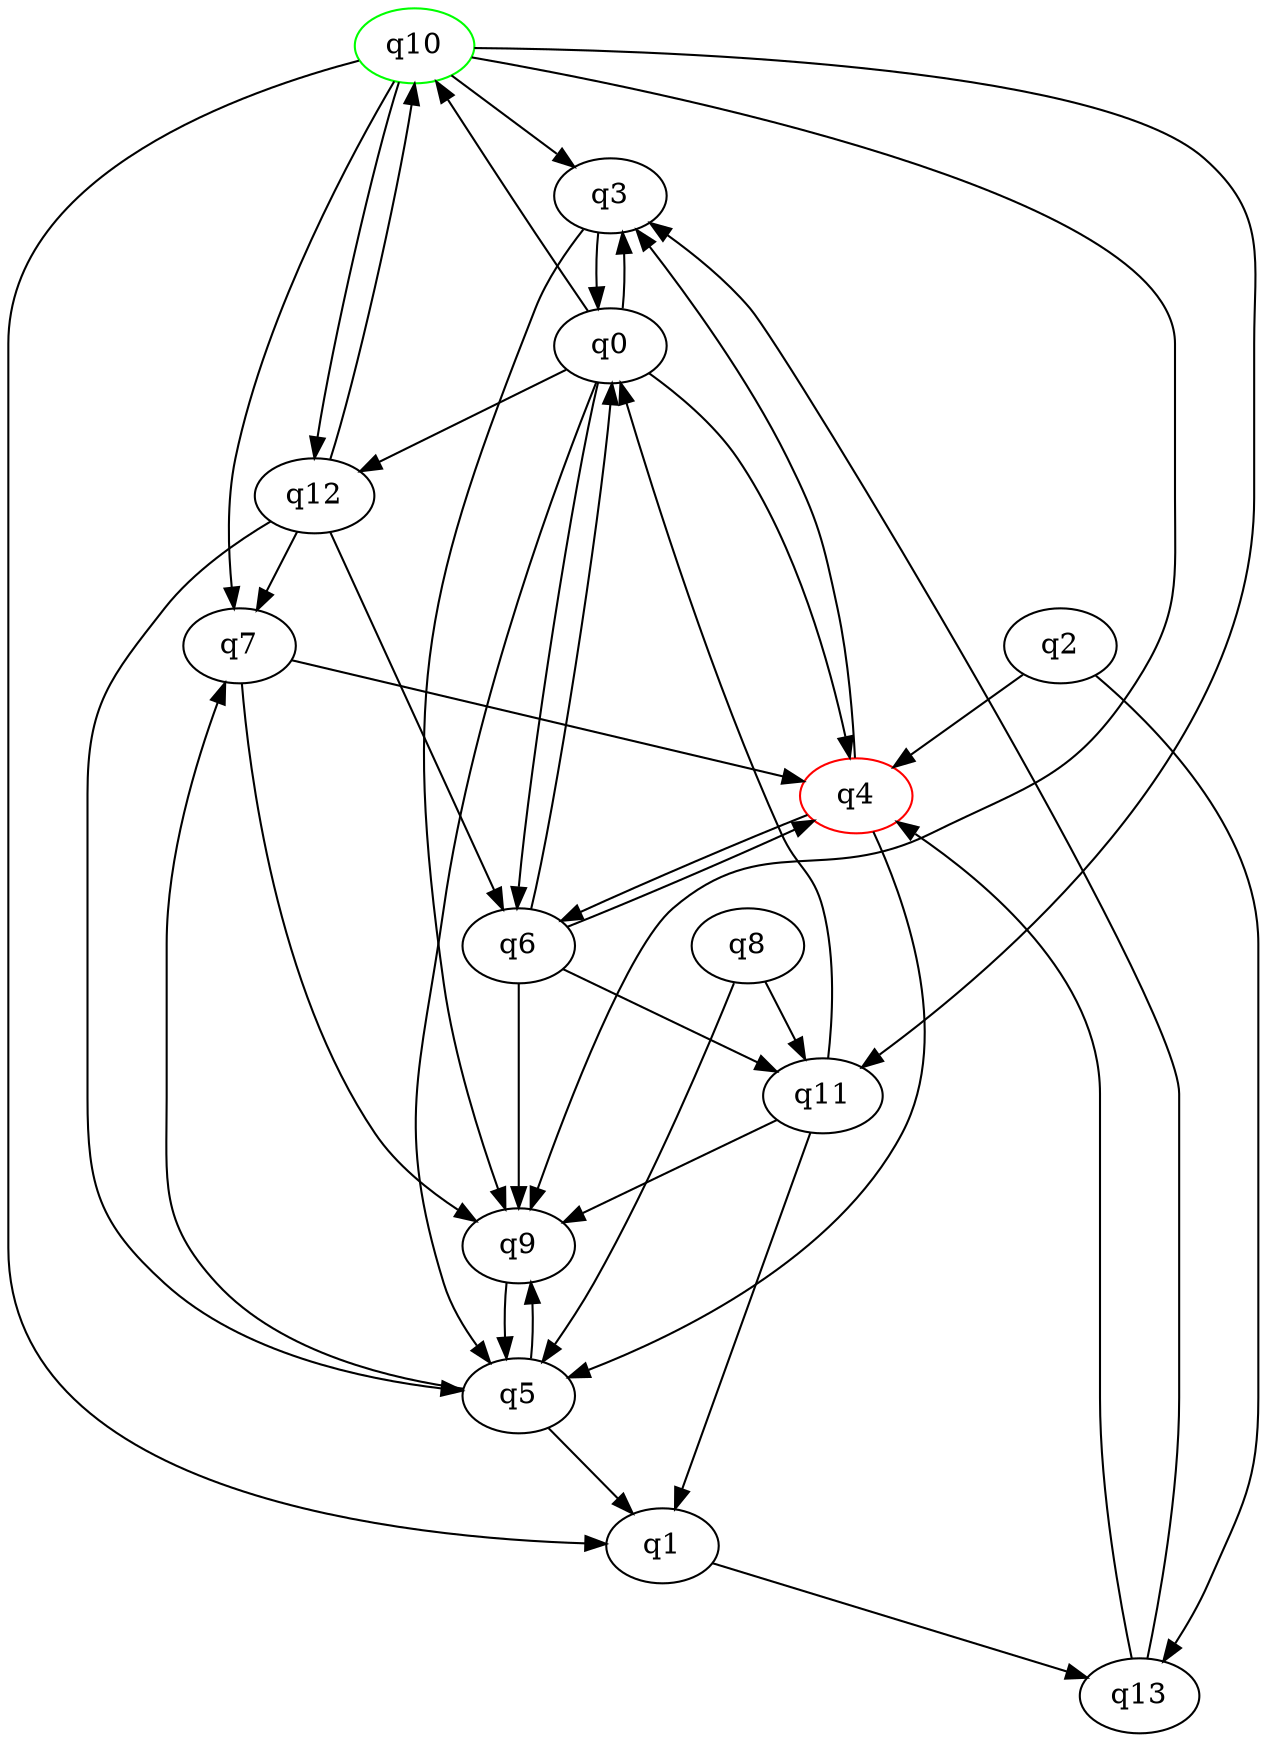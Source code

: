digraph A{
q10 [initial=1,color=green];
q4 [final=1,color=red];
q0 -> q3;
q0 -> q4;
q0 -> q5;
q0 -> q6;
q0 -> q10;
q0 -> q12;
q1 -> q13;
q2 -> q4;
q2 -> q13;
q3 -> q0;
q3 -> q9;
q4 -> q3;
q4 -> q5;
q4 -> q6;
q5 -> q1;
q5 -> q7;
q5 -> q9;
q6 -> q0;
q6 -> q4;
q6 -> q9;
q6 -> q11;
q7 -> q4;
q7 -> q9;
q8 -> q5;
q8 -> q11;
q9 -> q5;
q10 -> q1;
q10 -> q3;
q10 -> q7;
q10 -> q9;
q10 -> q11;
q10 -> q12;
q11 -> q0;
q11 -> q1;
q11 -> q9;
q12 -> q5;
q12 -> q6;
q12 -> q7;
q12 -> q10;
q13 -> q3;
q13 -> q4;
}